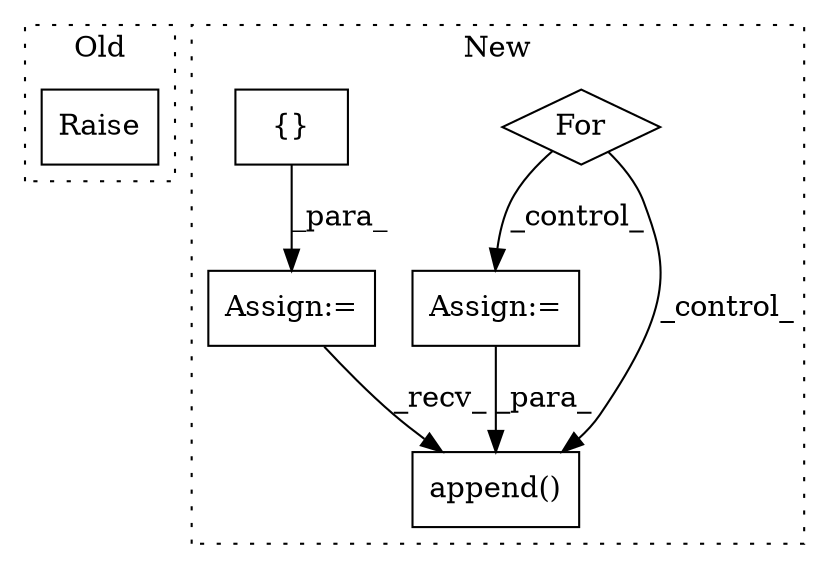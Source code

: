 digraph G {
subgraph cluster0 {
1 [label="Raise" a="91" s="10314" l="6" shape="box"];
label = "Old";
style="dotted";
}
subgraph cluster1 {
2 [label="For" a="107" s="10856,10877" l="4,48" shape="diamond"];
3 [label="Assign:=" a="68" s="10932" l="3" shape="box"];
4 [label="append()" a="75" s="11166,11261" l="47,18" shape="box"];
5 [label="{}" a="59" s="10792,10792" l="2,1" shape="box"];
6 [label="Assign:=" a="68" s="10789" l="3" shape="box"];
label = "New";
style="dotted";
}
2 -> 3 [label="_control_"];
2 -> 4 [label="_control_"];
3 -> 4 [label="_para_"];
5 -> 6 [label="_para_"];
6 -> 4 [label="_recv_"];
}
